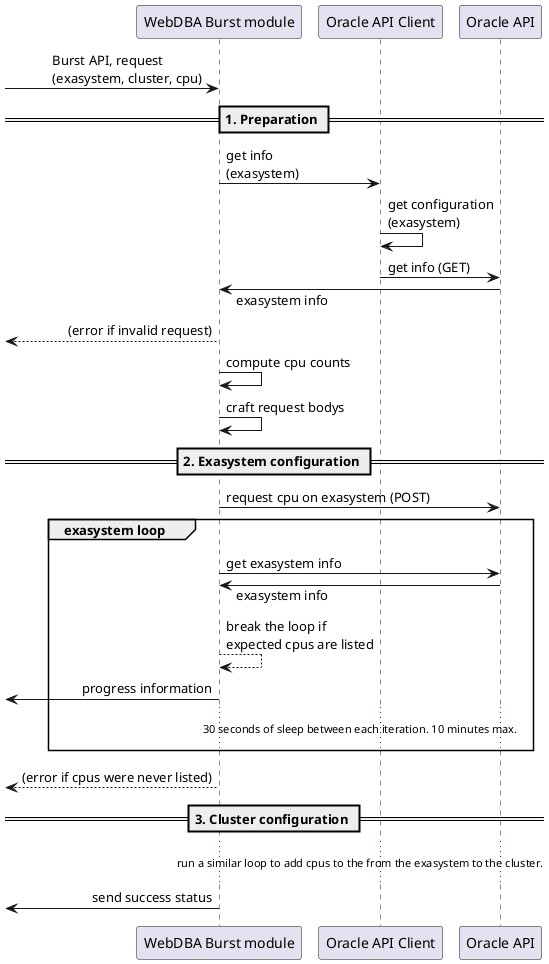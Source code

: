 @startuml

!pragma teoz true

skinparam responseMessageBelowArrow true

participant "WebDBA Burst module" as mod
participant "Oracle API Client" as cli
participant "Oracle API" as ora

[-> mod: Burst API, request\n(exasystem, cluster, cpu)

== 1. Preparation ==

mod -> cli: get info\n(exasystem)
cli -> cli: get configuration\n(exasystem)
cli -> ora: get info (GET)
mod <- ora: exasystem info
[<-- mod: (error if invalid request)
mod -> mod: compute cpu counts
mod -> mod: craft request bodys

== 2. Exasystem configuration ==

mod -> ora: request cpu on exasystem (POST)

group exasystem loop
    mod -> ora: get exasystem info
    mod <- ora: exasystem info
    mod --> mod: break the loop if\nexpected cpus are listed
    [<- mod: progress information
    ...30 seconds of sleep between each iteration. 10 minutes max....
end

[<-- mod: (error if cpus were never listed)

== 3. Cluster configuration ==

...run a similar loop to add cpus to the from the exasystem to the cluster....

[<- mod: send success status

@enduml
